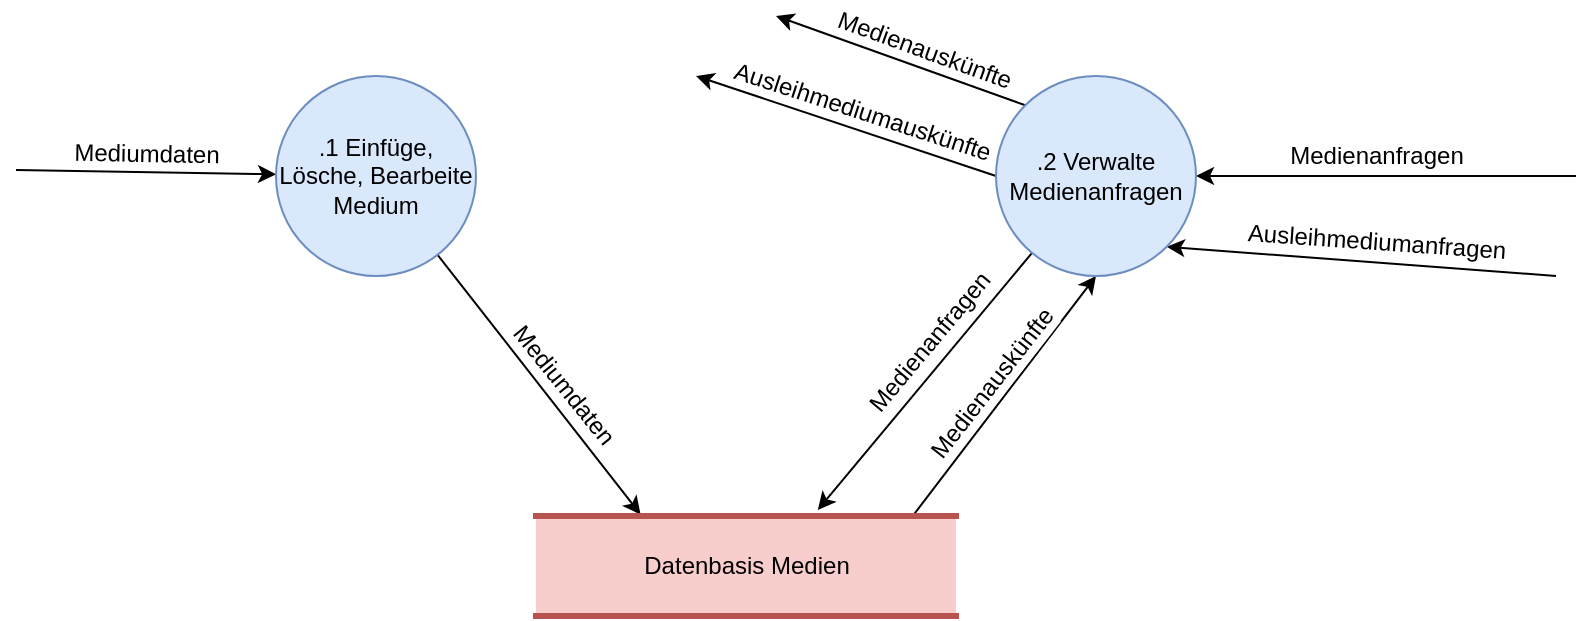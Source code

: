 <mxfile version="12.3.2" type="device" pages="1"><diagram id="OhtveZaxnsYeAy0jrxy9" name="Page-1"><mxGraphModel dx="731" dy="364" grid="1" gridSize="10" guides="1" tooltips="1" connect="1" arrows="1" fold="1" page="1" pageScale="1" pageWidth="1169" pageHeight="827" math="0" shadow="0"><root><mxCell id="0"/><mxCell id="1" parent="0"/><mxCell id="cL-y6Toq04LQQbvoHR6i-7" style="rounded=0;orthogonalLoop=1;jettySize=auto;html=1;entryX=0.249;entryY=-0.015;entryDx=0;entryDy=0;entryPerimeter=0;startArrow=none;startFill=0;" parent="1" source="cL-y6Toq04LQQbvoHR6i-1" target="cL-y6Toq04LQQbvoHR6i-2" edge="1"><mxGeometry relative="1" as="geometry"/></mxCell><mxCell id="cL-y6Toq04LQQbvoHR6i-35" value="Mediumdaten&lt;br&gt;" style="text;html=1;align=center;verticalAlign=middle;resizable=0;points=[];;labelBackgroundColor=#ffffff;rotation=51;" parent="cL-y6Toq04LQQbvoHR6i-7" vertex="1" connectable="0"><mxGeometry x="-0.212" y="1" relative="1" as="geometry"><mxPoint x="22" y="13.5" as="offset"/></mxGeometry></mxCell><mxCell id="cL-y6Toq04LQQbvoHR6i-33" style="edgeStyle=none;rounded=0;orthogonalLoop=1;jettySize=auto;html=1;startArrow=classic;startFill=1;endArrow=none;endFill=0;" parent="1" source="cL-y6Toq04LQQbvoHR6i-1" edge="1"><mxGeometry relative="1" as="geometry"><mxPoint x="240" y="227" as="targetPoint"/></mxGeometry></mxCell><mxCell id="cL-y6Toq04LQQbvoHR6i-34" value="Mediumdaten" style="text;html=1;align=center;verticalAlign=middle;resizable=0;points=[];;labelBackgroundColor=#ffffff;rotation=1;" parent="cL-y6Toq04LQQbvoHR6i-33" vertex="1" connectable="0"><mxGeometry x="0.467" y="1" relative="1" as="geometry"><mxPoint x="30" y="-10" as="offset"/></mxGeometry></mxCell><mxCell id="cL-y6Toq04LQQbvoHR6i-1" value=".1 Einfüge, Lösche, Bearbeite Medium" style="ellipse;whiteSpace=wrap;html=1;aspect=fixed;fillColor=#dae8fc;strokeColor=#6c8ebf;strokeWidth=1;" parent="1" vertex="1"><mxGeometry x="370" y="180" width="100" height="100" as="geometry"/></mxCell><mxCell id="cL-y6Toq04LQQbvoHR6i-18" style="edgeStyle=none;rounded=0;orthogonalLoop=1;jettySize=auto;html=1;exitX=0.886;exitY=0.06;exitDx=0;exitDy=0;entryX=0.5;entryY=1;entryDx=0;entryDy=0;startArrow=none;startFill=0;exitPerimeter=0;" parent="1" source="cL-y6Toq04LQQbvoHR6i-2" target="cL-y6Toq04LQQbvoHR6i-5" edge="1"><mxGeometry relative="1" as="geometry"/></mxCell><mxCell id="cL-y6Toq04LQQbvoHR6i-20" value="Medienauskünfte" style="text;html=1;align=center;verticalAlign=middle;resizable=0;points=[];;labelBackgroundColor=#ffffff;rotation=308;" parent="cL-y6Toq04LQQbvoHR6i-18" vertex="1" connectable="0"><mxGeometry x="-0.441" y="-2" relative="1" as="geometry"><mxPoint x="13.5" y="-35.5" as="offset"/></mxGeometry></mxCell><mxCell id="cL-y6Toq04LQQbvoHR6i-2" value="Datenbasis Medien" style="html=1;dashed=0;whitespace=wrap;shape=partialRectangle;right=0;left=0;fillColor=#f8cecc;strokeColor=#b85450;strokeWidth=3;" parent="1" vertex="1"><mxGeometry x="500" y="400" width="210" height="50" as="geometry"/></mxCell><mxCell id="cL-y6Toq04LQQbvoHR6i-17" style="edgeStyle=none;rounded=0;orthogonalLoop=1;jettySize=auto;html=1;entryX=0.671;entryY=-0.06;entryDx=0;entryDy=0;entryPerimeter=0;" parent="1" source="cL-y6Toq04LQQbvoHR6i-5" target="cL-y6Toq04LQQbvoHR6i-2" edge="1"><mxGeometry relative="1" as="geometry"/></mxCell><mxCell id="cL-y6Toq04LQQbvoHR6i-19" value="Medienanfragen" style="text;html=1;align=center;verticalAlign=middle;resizable=0;points=[];;labelBackgroundColor=#ffffff;rotation=310;" parent="cL-y6Toq04LQQbvoHR6i-17" vertex="1" connectable="0"><mxGeometry x="-0.3" y="1" relative="1" as="geometry"><mxPoint x="-14.5" y="-0.5" as="offset"/></mxGeometry></mxCell><mxCell id="cL-y6Toq04LQQbvoHR6i-23" style="edgeStyle=none;rounded=0;orthogonalLoop=1;jettySize=auto;html=1;exitX=1;exitY=0.5;exitDx=0;exitDy=0;startArrow=classic;startFill=1;endArrow=none;endFill=0;" parent="1" source="cL-y6Toq04LQQbvoHR6i-5" edge="1"><mxGeometry relative="1" as="geometry"><mxPoint x="1020" y="230" as="targetPoint"/></mxGeometry></mxCell><mxCell id="cL-y6Toq04LQQbvoHR6i-24" value="Medienanfragen" style="text;html=1;align=center;verticalAlign=middle;resizable=0;points=[];;labelBackgroundColor=#ffffff;" parent="cL-y6Toq04LQQbvoHR6i-23" vertex="1" connectable="0"><mxGeometry x="-0.274" y="-1" relative="1" as="geometry"><mxPoint x="21" y="-11" as="offset"/></mxGeometry></mxCell><mxCell id="cL-y6Toq04LQQbvoHR6i-25" style="edgeStyle=none;rounded=0;orthogonalLoop=1;jettySize=auto;html=1;exitX=1;exitY=1;exitDx=0;exitDy=0;startArrow=classic;startFill=1;endArrow=none;endFill=0;" parent="1" source="cL-y6Toq04LQQbvoHR6i-5" edge="1"><mxGeometry relative="1" as="geometry"><mxPoint x="1010" y="280" as="targetPoint"/></mxGeometry></mxCell><mxCell id="cL-y6Toq04LQQbvoHR6i-27" value="Ausleihmediumanfragen" style="text;html=1;align=center;verticalAlign=middle;resizable=0;points=[];;labelBackgroundColor=#ffffff;rotation=4;" parent="cL-y6Toq04LQQbvoHR6i-25" vertex="1" connectable="0"><mxGeometry x="-0.356" y="-1" relative="1" as="geometry"><mxPoint x="42" y="-8" as="offset"/></mxGeometry></mxCell><mxCell id="cL-y6Toq04LQQbvoHR6i-28" style="edgeStyle=none;rounded=0;orthogonalLoop=1;jettySize=auto;html=1;exitX=0;exitY=0;exitDx=0;exitDy=0;startArrow=none;startFill=0;endArrow=classic;endFill=1;" parent="1" source="cL-y6Toq04LQQbvoHR6i-5" edge="1"><mxGeometry relative="1" as="geometry"><mxPoint x="620" y="150" as="targetPoint"/></mxGeometry></mxCell><mxCell id="cL-y6Toq04LQQbvoHR6i-31" value="Medienauskünfte" style="text;html=1;align=center;verticalAlign=middle;resizable=0;points=[];;labelBackgroundColor=#ffffff;rotation=20;" parent="cL-y6Toq04LQQbvoHR6i-28" vertex="1" connectable="0"><mxGeometry x="-0.53" y="-1" relative="1" as="geometry"><mxPoint x="-22" y="-16.5" as="offset"/></mxGeometry></mxCell><mxCell id="cL-y6Toq04LQQbvoHR6i-30" style="edgeStyle=none;rounded=0;orthogonalLoop=1;jettySize=auto;html=1;exitX=0;exitY=0.5;exitDx=0;exitDy=0;startArrow=none;startFill=0;endArrow=classic;endFill=1;" parent="1" source="cL-y6Toq04LQQbvoHR6i-5" edge="1"><mxGeometry relative="1" as="geometry"><mxPoint x="580" y="180" as="targetPoint"/></mxGeometry></mxCell><mxCell id="cL-y6Toq04LQQbvoHR6i-32" value="Ausleihmediumauskünfte&lt;br&gt;" style="text;html=1;align=center;verticalAlign=middle;resizable=0;points=[];;labelBackgroundColor=#ffffff;rotation=18;" parent="cL-y6Toq04LQQbvoHR6i-30" vertex="1" connectable="0"><mxGeometry x="0.42" y="3" relative="1" as="geometry"><mxPoint x="41" as="offset"/></mxGeometry></mxCell><mxCell id="cL-y6Toq04LQQbvoHR6i-5" value=".2 Verwalte Medienanfragen" style="ellipse;whiteSpace=wrap;html=1;aspect=fixed;fillColor=#dae8fc;strokeColor=#6c8ebf;strokeWidth=1;" parent="1" vertex="1"><mxGeometry x="730" y="180" width="100" height="100" as="geometry"/></mxCell></root></mxGraphModel></diagram></mxfile>